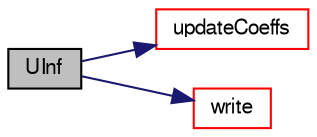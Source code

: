 digraph "UInf"
{
  bgcolor="transparent";
  edge [fontname="FreeSans",fontsize="10",labelfontname="FreeSans",labelfontsize="10"];
  node [fontname="FreeSans",fontsize="10",shape=record];
  rankdir="LR";
  Node34 [label="UInf",height=0.2,width=0.4,color="black", fillcolor="grey75", style="filled", fontcolor="black"];
  Node34 -> Node35 [color="midnightblue",fontsize="10",style="solid",fontname="FreeSans"];
  Node35 [label="updateCoeffs",height=0.2,width=0.4,color="red",URL="$a21950.html#a7e24eafac629d3733181cd942d4c902f",tooltip="Update the coefficients associated with the patch field. "];
  Node34 -> Node51 [color="midnightblue",fontsize="10",style="solid",fontname="FreeSans"];
  Node51 [label="write",height=0.2,width=0.4,color="red",URL="$a21950.html#a293fdfec8bdfbd5c3913ab4c9f3454ff",tooltip="Write. "];
}
